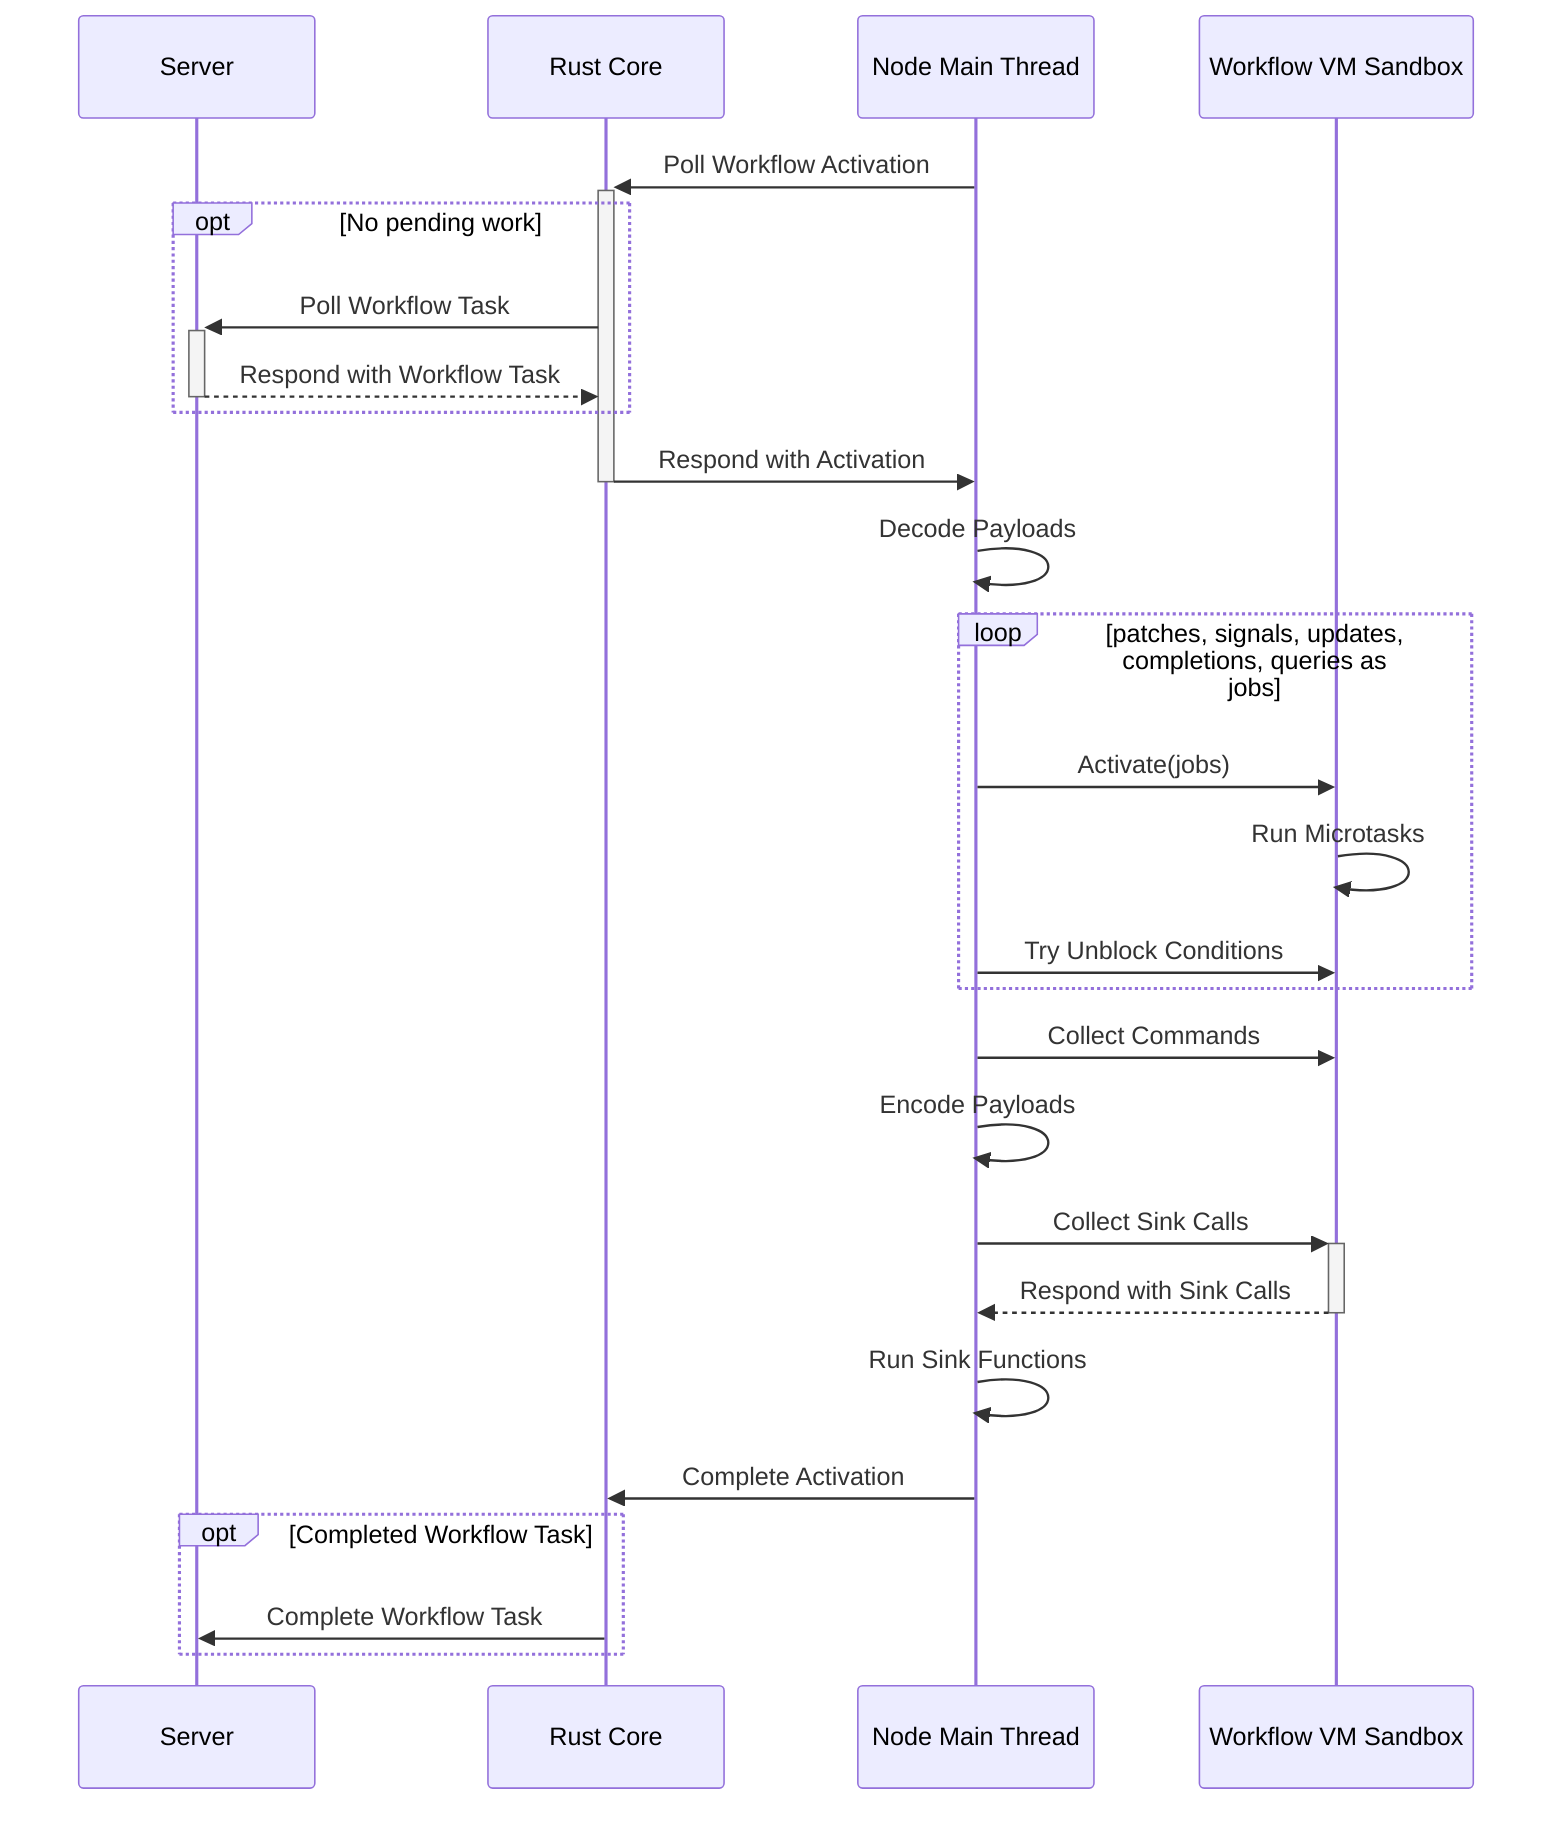 %% Activation diagram for Worker with `debugMode` option on
sequenceDiagram
    participant Server
    participant Core as Rust Core
    participant MT as Node Main Thread
    participant VM as Workflow VM Sandbox

    MT->>+Core: Poll Workflow Activation
    opt No pending work
        Core->>+Server: Poll Workflow Task
        Server-->>-Core: Respond with Workflow Task
    end
    Core->>-MT: Respond with Activation
    MT->>MT: Decode Payloads
    loop patches, signals, updates, completions, queries as jobs
        MT->>VM: Activate(jobs)
        VM->>VM: Run Microtasks
        MT->>VM: Try Unblock Conditions
    end
    MT->>VM: Collect Commands
    MT->>MT: Encode Payloads
    MT->>+VM: Collect Sink Calls
    VM-->>-MT: Respond with Sink Calls
    MT->>MT: Run Sink Functions
    MT->>Core: Complete Activation
    opt Completed Workflow Task   
        Core->>Server: Complete Workflow Task
    end
